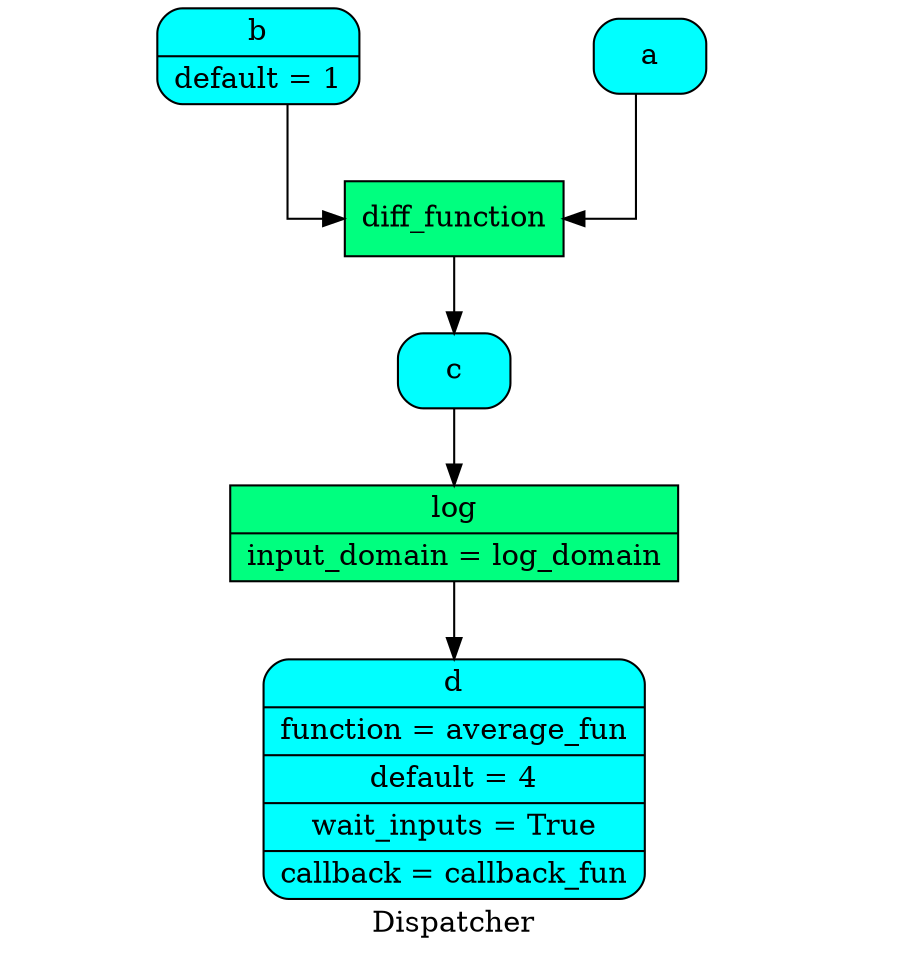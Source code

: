 digraph Dispatcher {
	graph [ratio=1]
	node [style=filled]
	splines = ortho
	label = "Dispatcher"
		Dispatcher_10680436428781008 [label="{ diff_function  }" fillcolor=springgreen shape=record]
		"Dispatcher_-7525193253846915964" [label="{ c  }" fillcolor=cyan shape=Mrecord]
		"Dispatcher_-350601278376124057" [label="{ log | input_domain = log_domain }" fillcolor=springgreen shape=record]
		"Dispatcher_-4863238121632644504" [label="{ b | default = 1 }" fillcolor=cyan shape=Mrecord]
		Dispatcher_2204486394149653195 [label="{ d | function = average_fun | default = 4 | wait_inputs = True | callback = callback_fun }" fillcolor=cyan shape=Mrecord]
		Dispatcher_5281915415694126460 [label="{ a  }" fillcolor=cyan shape=Mrecord]
			Dispatcher_10680436428781008 -> "Dispatcher_-7525193253846915964"
			"Dispatcher_-7525193253846915964" -> "Dispatcher_-350601278376124057"
			"Dispatcher_-350601278376124057" -> Dispatcher_2204486394149653195
			"Dispatcher_-4863238121632644504" -> Dispatcher_10680436428781008
			Dispatcher_5281915415694126460 -> Dispatcher_10680436428781008
}